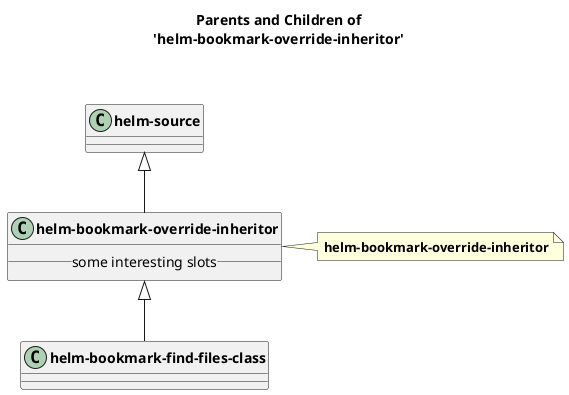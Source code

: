 @startuml
skinparam classFontStyle bold
skinparam captionFontStyle bold
title **Parents and Children of**\n**'helm-bookmark-override-inheritor'**\n\n
"helm-source" <|-- "helm-bookmark-override-inheritor"
class "helm-source"
class "helm-bookmark-override-inheritor" {
	__ some interesting slots __
}
note right of "helm-bookmark-override-inheritor"
	**helm-bookmark-override-inheritor**
end note
"helm-bookmark-override-inheritor" <|-- "helm-bookmark-find-files-class"
@enduml
